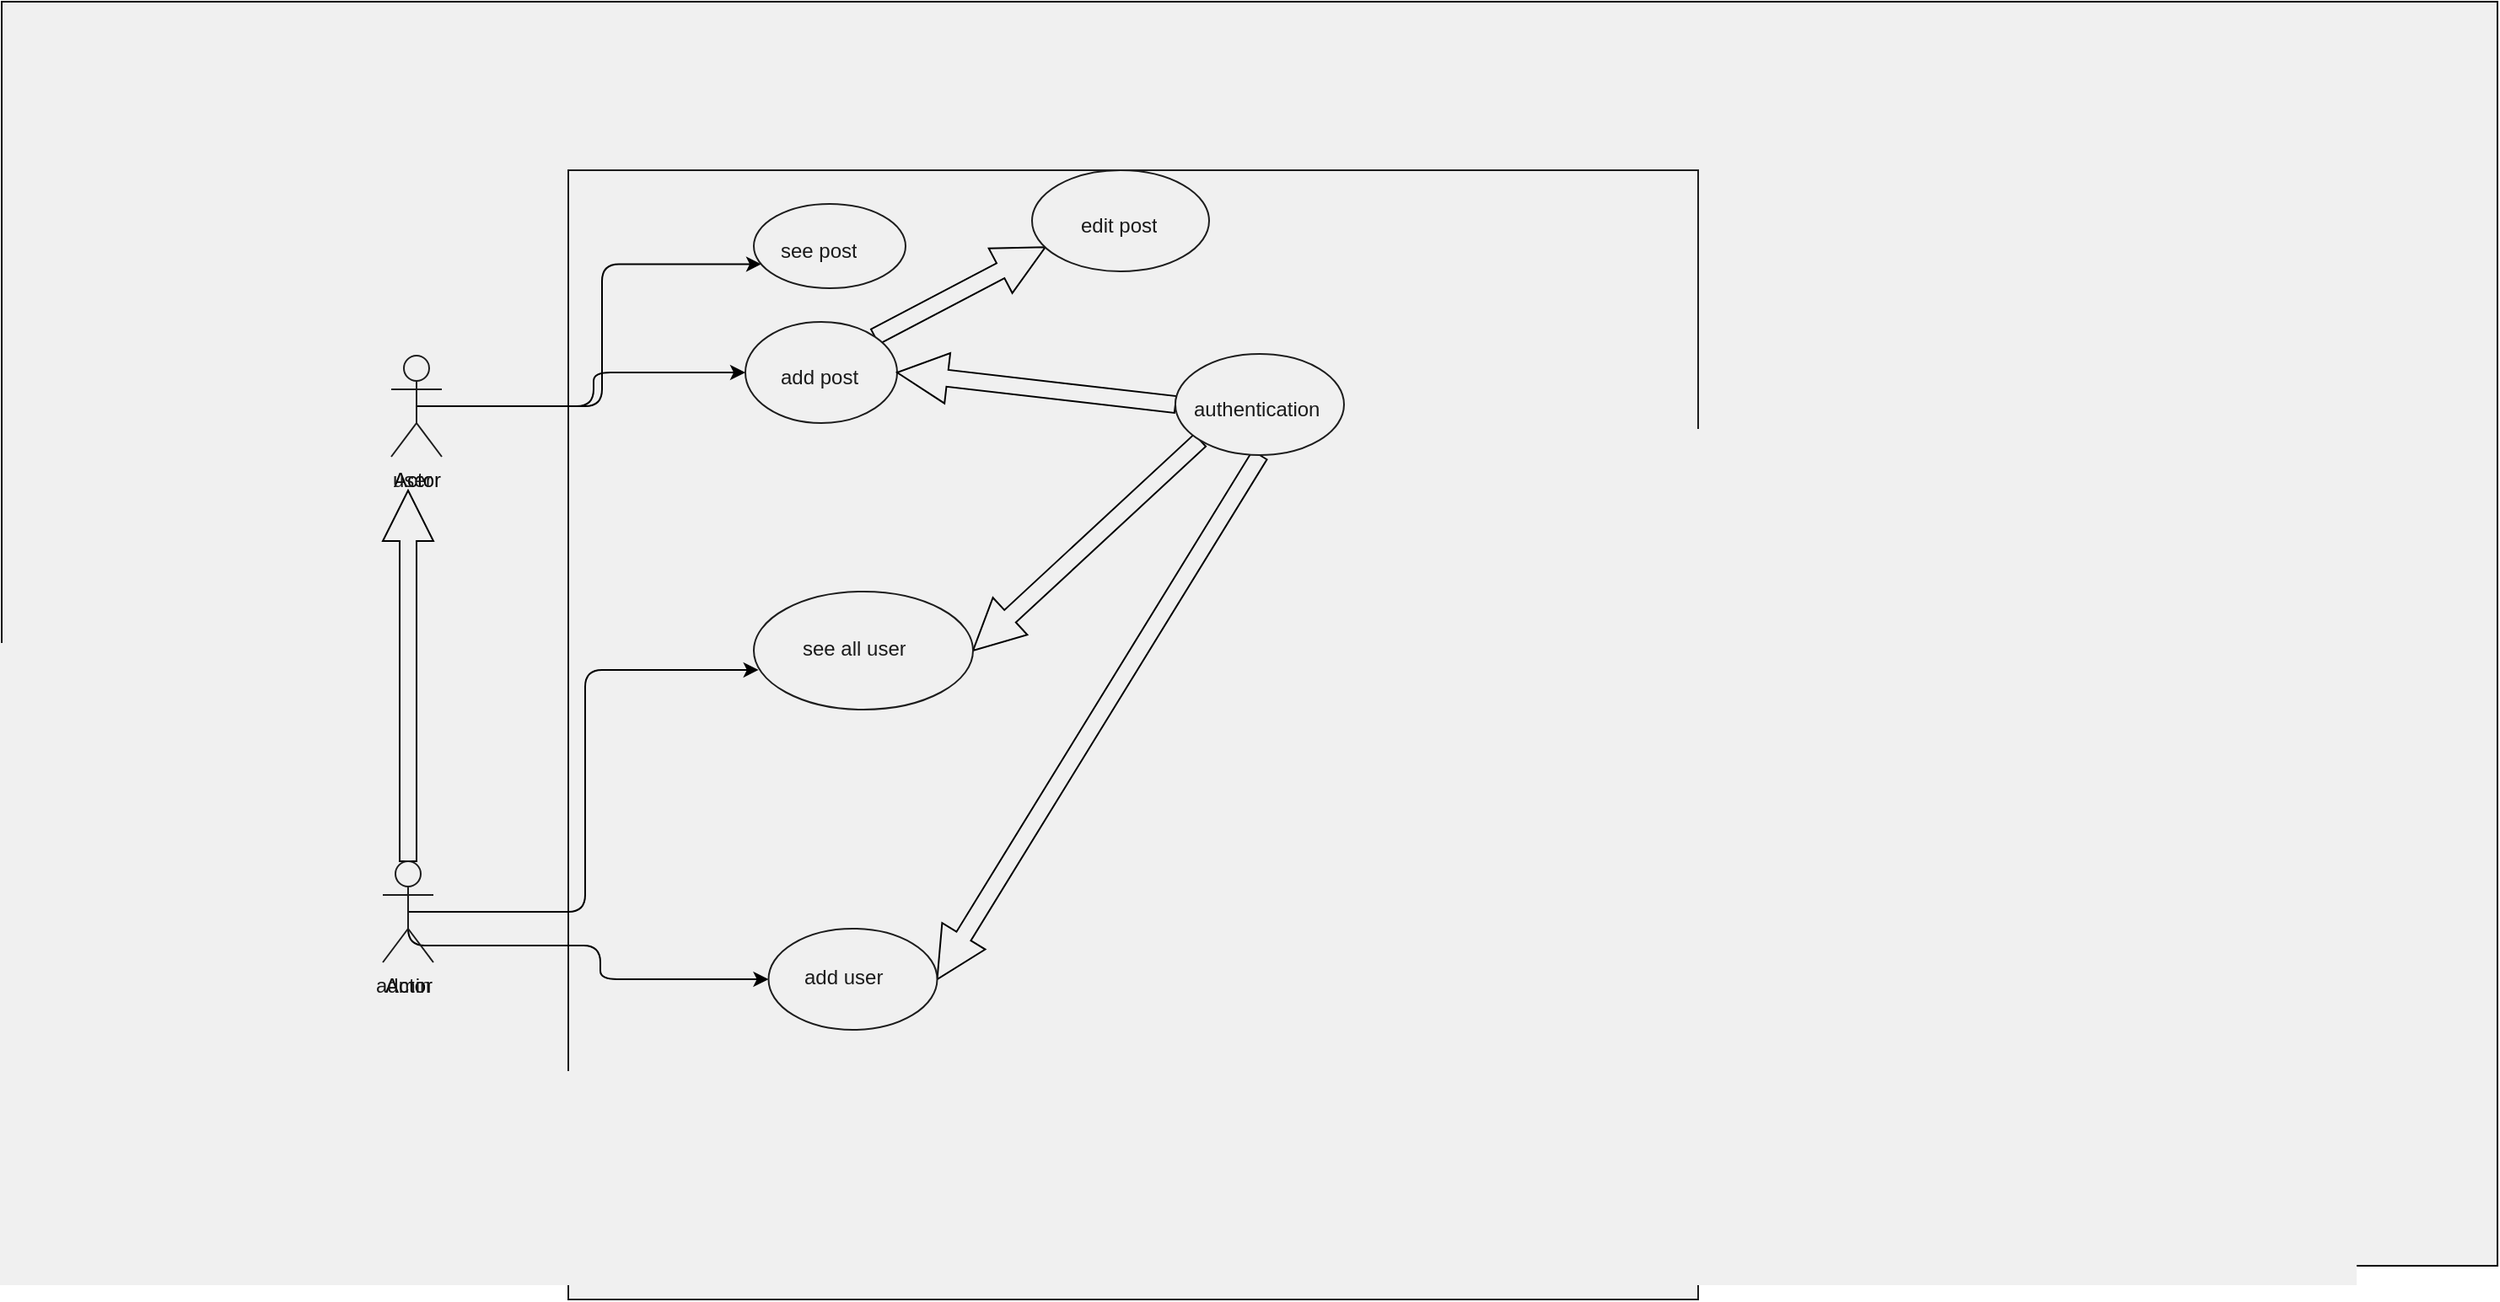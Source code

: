<mxfile>
    <diagram id="tqNhv57Mfm5agJ1OMy2b" name="Page-1">
        <mxGraphModel dx="1958" dy="1730" grid="1" gridSize="10" guides="1" tooltips="1" connect="1" arrows="1" fold="1" page="1" pageScale="1" pageWidth="827" pageHeight="1169" math="0" shadow="0">
            <root>
                <mxCell id="0"/>
                <mxCell id="1" parent="0"/>
                <mxCell id="2" value="" style="rounded=0;whiteSpace=wrap;html=1;fillColor=#F0F0F0;" vertex="1" parent="1">
                    <mxGeometry x="-326" y="-70" width="1480" height="750" as="geometry"/>
                </mxCell>
                <mxCell id="3" value="" style="whiteSpace=wrap;html=1;aspect=fixed;fillColor=#F0F0F0;strokeColor=#1D1D1D;" vertex="1" parent="1">
                    <mxGeometry x="10" y="30" width="670" height="670" as="geometry"/>
                </mxCell>
                <mxCell id="22" style="html=1;exitX=0.5;exitY=0.5;exitDx=0;exitDy=0;exitPerimeter=0;entryX=0.05;entryY=0.714;entryDx=0;entryDy=0;entryPerimeter=0;edgeStyle=orthogonalEdgeStyle;strokeColor=#000000;" edge="1" parent="1" source="4" target="7">
                    <mxGeometry relative="1" as="geometry">
                        <Array as="points">
                            <mxPoint x="30" y="170"/>
                            <mxPoint x="30" y="86"/>
                        </Array>
                    </mxGeometry>
                </mxCell>
                <mxCell id="23" style="edgeStyle=orthogonalEdgeStyle;html=1;exitX=0.5;exitY=0.5;exitDx=0;exitDy=0;exitPerimeter=0;entryX=0;entryY=0.5;entryDx=0;entryDy=0;strokeColor=#000000;" edge="1" parent="1" source="4" target="8">
                    <mxGeometry relative="1" as="geometry"/>
                </mxCell>
                <mxCell id="4" value="Actor" style="shape=umlActor;verticalLabelPosition=bottom;verticalAlign=top;html=1;outlineConnect=0;strokeColor=#1D1D1D;fillColor=#F0F0F0;" vertex="1" parent="1">
                    <mxGeometry x="-95" y="140" width="30" height="60" as="geometry"/>
                </mxCell>
                <mxCell id="31" style="edgeStyle=orthogonalEdgeStyle;shape=arrow;html=1;exitX=0.5;exitY=0;exitDx=0;exitDy=0;exitPerimeter=0;entryX=0.375;entryY=0.645;entryDx=0;entryDy=0;entryPerimeter=0;strokeColor=#000000;" edge="1" parent="1" source="5" target="21">
                    <mxGeometry relative="1" as="geometry"/>
                </mxCell>
                <mxCell id="32" style="edgeStyle=orthogonalEdgeStyle;html=1;exitX=0.5;exitY=0.5;exitDx=0;exitDy=0;exitPerimeter=0;entryX=0.022;entryY=0.664;entryDx=0;entryDy=0;entryPerimeter=0;strokeColor=#000000;" edge="1" parent="1" source="5" target="10">
                    <mxGeometry relative="1" as="geometry">
                        <Array as="points">
                            <mxPoint x="20" y="470"/>
                            <mxPoint x="20" y="327"/>
                        </Array>
                    </mxGeometry>
                </mxCell>
                <mxCell id="33" style="edgeStyle=orthogonalEdgeStyle;html=1;exitX=0.5;exitY=0.5;exitDx=0;exitDy=0;exitPerimeter=0;entryX=0;entryY=0.5;entryDx=0;entryDy=0;strokeColor=#000000;" edge="1" parent="1" source="5" target="11">
                    <mxGeometry relative="1" as="geometry">
                        <Array as="points">
                            <mxPoint x="-85" y="490"/>
                            <mxPoint x="29" y="490"/>
                            <mxPoint x="29" y="510"/>
                        </Array>
                    </mxGeometry>
                </mxCell>
                <mxCell id="5" value="Actor" style="shape=umlActor;verticalLabelPosition=bottom;verticalAlign=top;html=1;outlineConnect=0;strokeColor=#1D1D1D;fillColor=#F0F0F0;" vertex="1" parent="1">
                    <mxGeometry x="-100" y="440" width="30" height="60" as="geometry"/>
                </mxCell>
                <mxCell id="7" value="" style="ellipse;whiteSpace=wrap;html=1;strokeColor=#1D1D1D;fillColor=#F0F0F0;" vertex="1" parent="1">
                    <mxGeometry x="120" y="50" width="90" height="50" as="geometry"/>
                </mxCell>
                <mxCell id="29" style="edgeStyle=orthogonalEdgeStyle;shape=arrow;html=1;exitX=1;exitY=0;exitDx=0;exitDy=0;entryX=0.075;entryY=0.761;entryDx=0;entryDy=0;entryPerimeter=0;strokeColor=#000000;" edge="1" parent="1" source="8" target="17">
                    <mxGeometry relative="1" as="geometry"/>
                </mxCell>
                <mxCell id="8" value="" style="ellipse;whiteSpace=wrap;html=1;strokeColor=#1D1D1D;fillColor=#F0F0F0;" vertex="1" parent="1">
                    <mxGeometry x="115" y="120" width="90" height="60" as="geometry"/>
                </mxCell>
                <mxCell id="28" style="edgeStyle=orthogonalEdgeStyle;shape=arrow;html=1;exitX=0;exitY=0.5;exitDx=0;exitDy=0;entryX=1;entryY=0.5;entryDx=0;entryDy=0;strokeColor=#000000;" edge="1" parent="1" source="9" target="8">
                    <mxGeometry relative="1" as="geometry"/>
                </mxCell>
                <mxCell id="34" style="edgeStyle=orthogonalEdgeStyle;html=1;exitX=0;exitY=1;exitDx=0;exitDy=0;entryX=1;entryY=0.5;entryDx=0;entryDy=0;strokeColor=#000000;shape=arrow;" edge="1" parent="1" source="9" target="10">
                    <mxGeometry relative="1" as="geometry"/>
                </mxCell>
                <mxCell id="35" style="edgeStyle=orthogonalEdgeStyle;html=1;exitX=0.5;exitY=1;exitDx=0;exitDy=0;strokeColor=#000000;shape=arrow;" edge="1" parent="1" source="9" target="19">
                    <mxGeometry relative="1" as="geometry"/>
                </mxCell>
                <mxCell id="9" value="" style="ellipse;whiteSpace=wrap;html=1;strokeColor=#1D1D1D;fillColor=#F0F0F0;" vertex="1" parent="1">
                    <mxGeometry x="370" y="139" width="100" height="60" as="geometry"/>
                </mxCell>
                <mxCell id="10" value="" style="ellipse;whiteSpace=wrap;html=1;strokeColor=#1D1D1D;fillColor=#F0F0F0;" vertex="1" parent="1">
                    <mxGeometry x="120" y="280" width="130" height="70" as="geometry"/>
                </mxCell>
                <mxCell id="11" value="" style="ellipse;whiteSpace=wrap;html=1;strokeColor=#1D1D1D;fillColor=#F0F0F0;" vertex="1" parent="1">
                    <mxGeometry x="128.75" y="480" width="100" height="60" as="geometry"/>
                </mxCell>
                <mxCell id="14" value="see post" style="text;strokeColor=none;fillColor=none;align=left;verticalAlign=top;spacingLeft=4;spacingRight=4;overflow=hidden;rotatable=0;points=[[0,0.5],[1,0.5]];portConstraint=eastwest;whiteSpace=wrap;html=1;fontColor=#1A1A1A;" vertex="1" parent="1">
                    <mxGeometry x="130" y="64" width="60" height="22" as="geometry"/>
                </mxCell>
                <mxCell id="15" value="add post" style="text;strokeColor=none;fillColor=none;align=left;verticalAlign=top;spacingLeft=4;spacingRight=4;overflow=hidden;rotatable=0;points=[[0,0.5],[1,0.5]];portConstraint=eastwest;whiteSpace=wrap;html=1;fontColor=#1A1A1A;" vertex="1" parent="1">
                    <mxGeometry x="130" y="139" width="60" height="22" as="geometry"/>
                </mxCell>
                <mxCell id="17" value="" style="ellipse;whiteSpace=wrap;html=1;strokeColor=#1D1D1D;fillColor=#F0F0F0;" vertex="1" parent="1">
                    <mxGeometry x="285" y="30" width="105" height="60" as="geometry"/>
                </mxCell>
                <mxCell id="16" value="edit post" style="text;strokeColor=none;fillColor=none;align=left;verticalAlign=top;spacingLeft=4;spacingRight=4;overflow=hidden;rotatable=0;points=[[0,0.5],[1,0.5]];portConstraint=eastwest;whiteSpace=wrap;html=1;fontColor=#1A1A1A;" vertex="1" parent="1">
                    <mxGeometry x="307.5" y="49" width="60" height="22" as="geometry"/>
                </mxCell>
                <mxCell id="18" value="see all user" style="text;strokeColor=none;fillColor=none;align=left;verticalAlign=top;spacingLeft=4;spacingRight=4;overflow=hidden;rotatable=0;points=[[0,0.5],[1,0.5]];portConstraint=eastwest;whiteSpace=wrap;html=1;fontColor=#1A1A1A;" vertex="1" parent="1">
                    <mxGeometry x="142.5" y="299.5" width="85" height="31" as="geometry"/>
                </mxCell>
                <mxCell id="19" value="add user" style="text;strokeColor=none;fillColor=none;align=left;verticalAlign=top;spacingLeft=4;spacingRight=4;overflow=hidden;rotatable=0;points=[[0,0.5],[1,0.5]];portConstraint=eastwest;whiteSpace=wrap;html=1;fontColor=#1A1A1A;" vertex="1" parent="1">
                    <mxGeometry x="143.75" y="494.5" width="85" height="31" as="geometry"/>
                </mxCell>
                <mxCell id="20" value="admin" style="text;strokeColor=none;fillColor=none;align=left;verticalAlign=top;spacingLeft=4;spacingRight=4;overflow=hidden;rotatable=0;points=[[0,0.5],[1,0.5]];portConstraint=eastwest;whiteSpace=wrap;html=1;fontColor=#1A1A1A;" vertex="1" parent="1">
                    <mxGeometry x="-110" y="500" width="85" height="31" as="geometry"/>
                </mxCell>
                <mxCell id="21" value="user" style="text;strokeColor=none;fillColor=none;align=left;verticalAlign=top;spacingLeft=4;spacingRight=4;overflow=hidden;rotatable=0;points=[[0,0.5],[1,0.5]];portConstraint=eastwest;whiteSpace=wrap;html=1;fontColor=#1A1A1A;" vertex="1" parent="1">
                    <mxGeometry x="-100" y="200" width="40" height="31" as="geometry"/>
                </mxCell>
                <mxCell id="25" value="authentication" style="text;strokeColor=none;fillColor=none;align=left;verticalAlign=top;spacingLeft=4;spacingRight=4;overflow=hidden;rotatable=0;points=[[0,0.5],[1,0.5]];portConstraint=eastwest;whiteSpace=wrap;html=1;fontColor=#1A1A1A;" vertex="1" parent="1">
                    <mxGeometry x="375" y="158" width="90" height="22" as="geometry"/>
                </mxCell>
            </root>
        </mxGraphModel>
    </diagram>
</mxfile>
